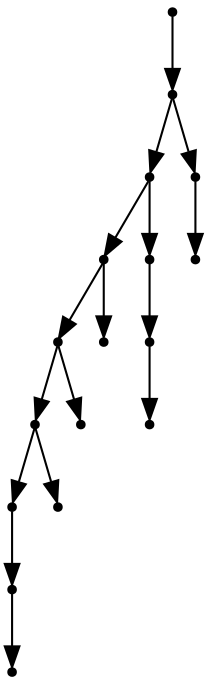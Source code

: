 digraph {
  16 [shape=point];
  15 [shape=point];
  12 [shape=point];
  8 [shape=point];
  6 [shape=point];
  4 [shape=point];
  2 [shape=point];
  1 [shape=point];
  0 [shape=point];
  3 [shape=point];
  5 [shape=point];
  7 [shape=point];
  11 [shape=point];
  10 [shape=point];
  9 [shape=point];
  14 [shape=point];
  13 [shape=point];
16 -> 15;
15 -> 12;
12 -> 8;
8 -> 6;
6 -> 4;
4 -> 2;
2 -> 1;
1 -> 0;
4 -> 3;
6 -> 5;
8 -> 7;
12 -> 11;
11 -> 10;
10 -> 9;
15 -> 14;
14 -> 13;
}

